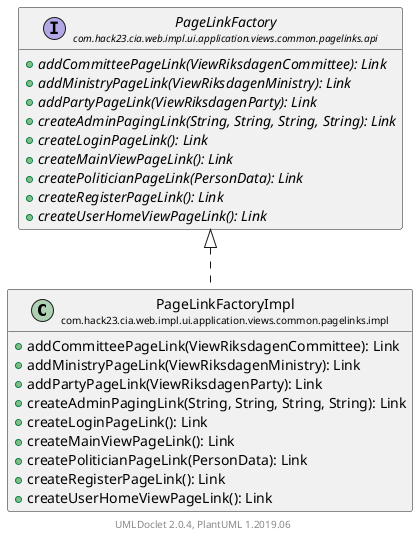 @startuml
    set namespaceSeparator none
    hide empty fields
    hide empty methods

    class "<size:14>PageLinkFactoryImpl\n<size:10>com.hack23.cia.web.impl.ui.application.views.common.pagelinks.impl" as com.hack23.cia.web.impl.ui.application.views.common.pagelinks.impl.PageLinkFactoryImpl [[PageLinkFactoryImpl.html]] {
        +addCommitteePageLink(ViewRiksdagenCommittee): Link
        +addMinistryPageLink(ViewRiksdagenMinistry): Link
        +addPartyPageLink(ViewRiksdagenParty): Link
        +createAdminPagingLink(String, String, String, String): Link
        +createLoginPageLink(): Link
        +createMainViewPageLink(): Link
        +createPoliticianPageLink(PersonData): Link
        +createRegisterPageLink(): Link
        +createUserHomeViewPageLink(): Link
    }

    interface "<size:14>PageLinkFactory\n<size:10>com.hack23.cia.web.impl.ui.application.views.common.pagelinks.api" as com.hack23.cia.web.impl.ui.application.views.common.pagelinks.api.PageLinkFactory [[../api/PageLinkFactory.html]] {
        {abstract} +addCommitteePageLink(ViewRiksdagenCommittee): Link
        {abstract} +addMinistryPageLink(ViewRiksdagenMinistry): Link
        {abstract} +addPartyPageLink(ViewRiksdagenParty): Link
        {abstract} +createAdminPagingLink(String, String, String, String): Link
        {abstract} +createLoginPageLink(): Link
        {abstract} +createMainViewPageLink(): Link
        {abstract} +createPoliticianPageLink(PersonData): Link
        {abstract} +createRegisterPageLink(): Link
        {abstract} +createUserHomeViewPageLink(): Link
    }

    com.hack23.cia.web.impl.ui.application.views.common.pagelinks.api.PageLinkFactory <|.. com.hack23.cia.web.impl.ui.application.views.common.pagelinks.impl.PageLinkFactoryImpl

    center footer UMLDoclet 2.0.4, PlantUML 1.2019.06
@enduml
